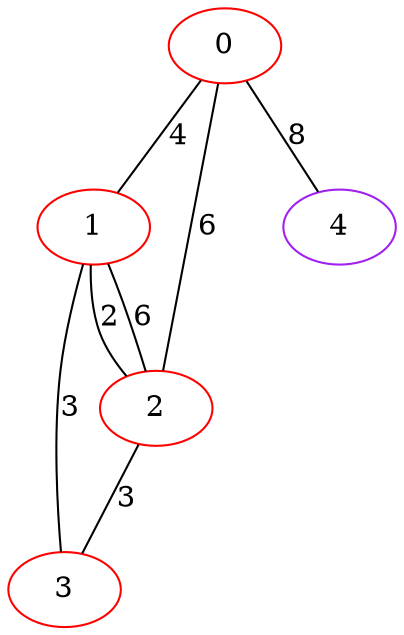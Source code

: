 graph "" {
0 [color=red, weight=1];
1 [color=red, weight=1];
2 [color=red, weight=1];
3 [color=red, weight=1];
4 [color=purple, weight=4];
0 -- 1  [key=0, label=4];
0 -- 2  [key=0, label=6];
0 -- 4  [key=0, label=8];
1 -- 2  [key=0, label=6];
1 -- 2  [key=1, label=2];
1 -- 3  [key=0, label=3];
2 -- 3  [key=0, label=3];
}
